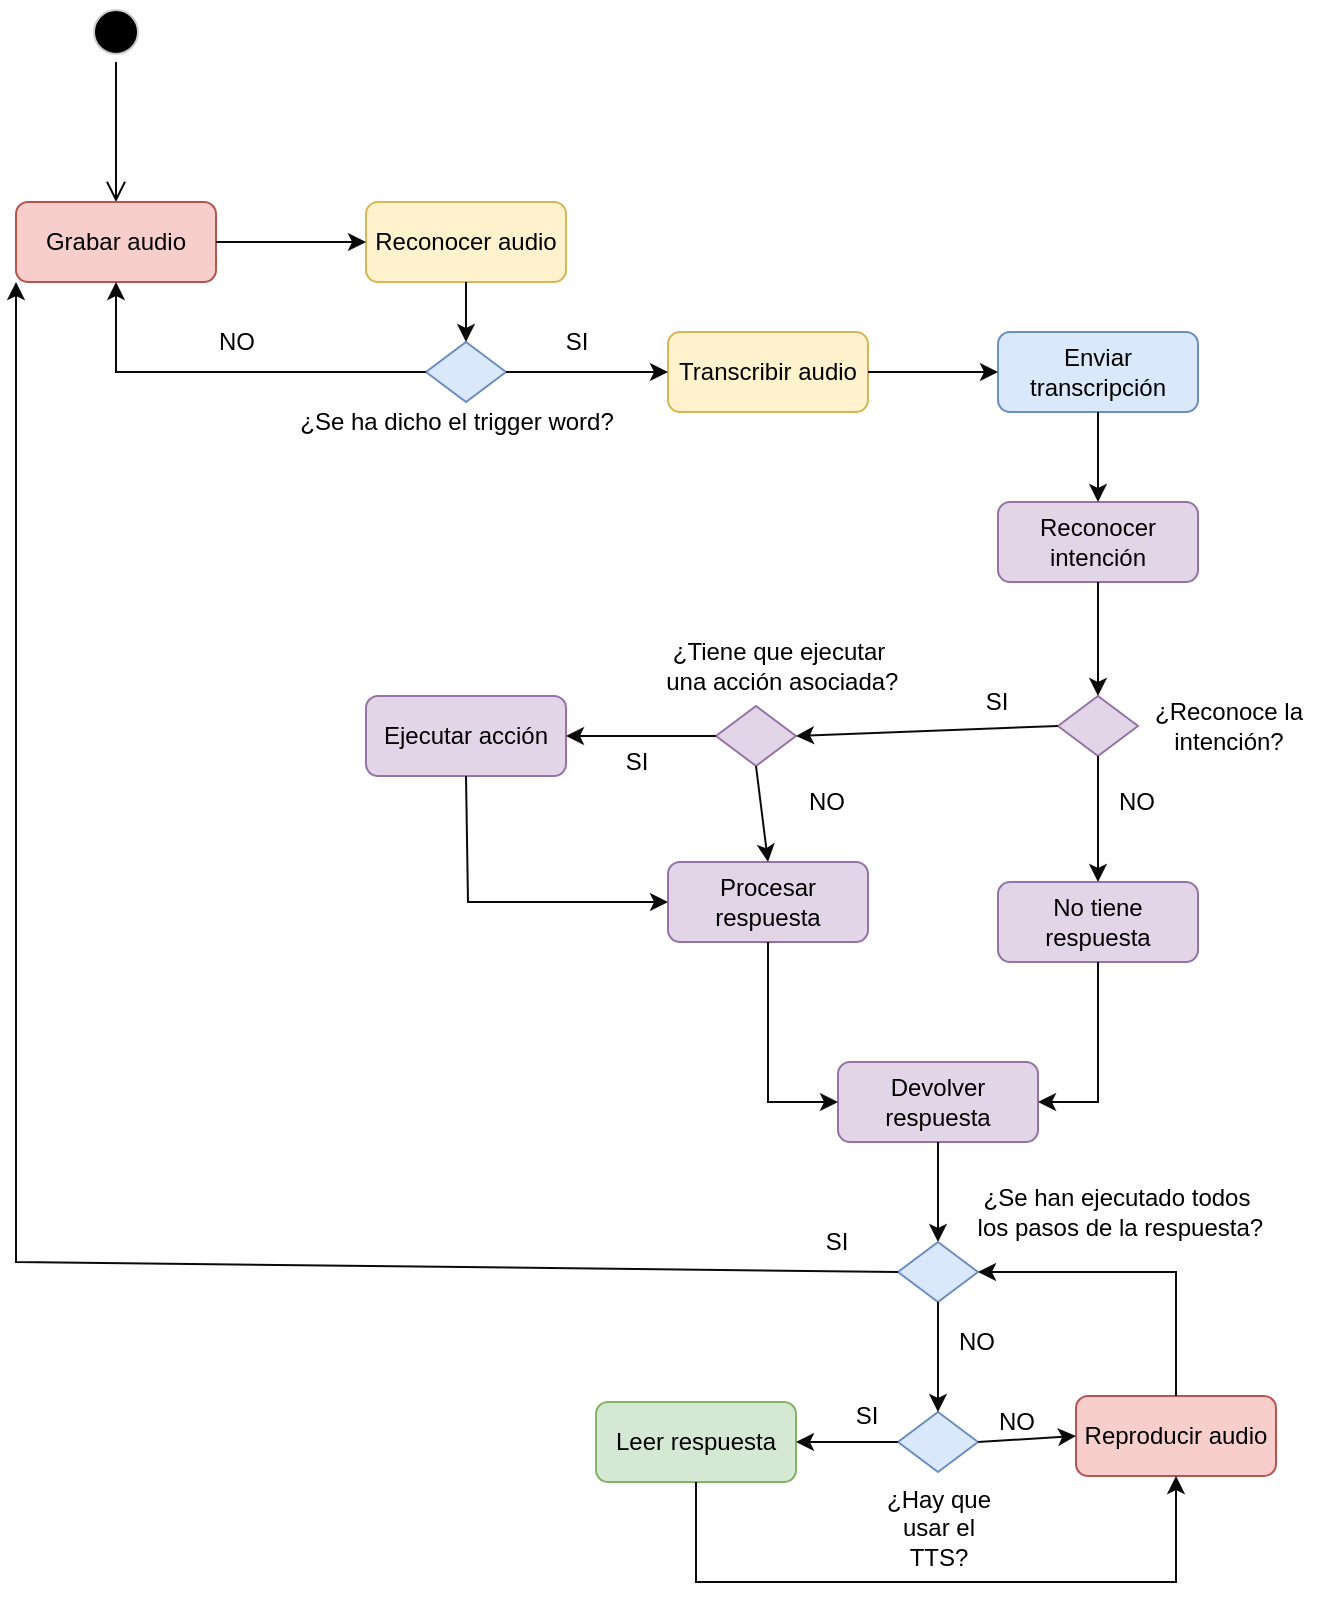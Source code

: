 <mxfile version="17.2.4" type="device"><diagram name="Page-1" id="e7e014a7-5840-1c2e-5031-d8a46d1fe8dd"><mxGraphModel dx="1038" dy="1349" grid="1" gridSize="10" guides="1" tooltips="1" connect="1" arrows="1" fold="1" page="1" pageScale="1" pageWidth="1169" pageHeight="826" background="none" math="0" shadow="0"><root><mxCell id="0"/><mxCell id="1" parent="0"/><mxCell id="mUe-h9iyeMdfzpBmRfXg-41" value="" style="ellipse;html=1;shape=startState;fillColor=#000000;strokeColor=#CCCCCC;" parent="1" vertex="1"><mxGeometry x="115" y="-790" width="30" height="30" as="geometry"/></mxCell><mxCell id="mUe-h9iyeMdfzpBmRfXg-42" value="" style="edgeStyle=orthogonalEdgeStyle;html=1;verticalAlign=bottom;endArrow=open;endSize=8;strokeColor=#0A0A0A;rounded=0;entryX=0.5;entryY=0;entryDx=0;entryDy=0;" parent="1" source="mUe-h9iyeMdfzpBmRfXg-41" target="mUe-h9iyeMdfzpBmRfXg-43" edge="1"><mxGeometry relative="1" as="geometry"><mxPoint x="201" y="-690" as="targetPoint"/></mxGeometry></mxCell><mxCell id="mUe-h9iyeMdfzpBmRfXg-43" value="Grabar audio" style="rounded=1;whiteSpace=wrap;html=1;strokeColor=#b85450;fillColor=#f8cecc;" parent="1" vertex="1"><mxGeometry x="80" y="-690" width="100" height="40" as="geometry"/></mxCell><mxCell id="mUe-h9iyeMdfzpBmRfXg-44" value="Reconocer audio" style="rounded=1;whiteSpace=wrap;html=1;strokeColor=#d6b656;fillColor=#fff2cc;" parent="1" vertex="1"><mxGeometry x="255" y="-690" width="100" height="40" as="geometry"/></mxCell><mxCell id="mUe-h9iyeMdfzpBmRfXg-45" value="" style="endArrow=classic;html=1;rounded=0;strokeColor=#0A0A0A;exitX=1;exitY=0.5;exitDx=0;exitDy=0;entryX=0;entryY=0.5;entryDx=0;entryDy=0;" parent="1" source="mUe-h9iyeMdfzpBmRfXg-43" target="mUe-h9iyeMdfzpBmRfXg-44" edge="1"><mxGeometry width="50" height="50" relative="1" as="geometry"><mxPoint x="270" y="-570" as="sourcePoint"/><mxPoint x="320" y="-620" as="targetPoint"/></mxGeometry></mxCell><mxCell id="mUe-h9iyeMdfzpBmRfXg-46" value="" style="rhombus;whiteSpace=wrap;html=1;fillColor=#dae8fc;strokeColor=#6c8ebf;" parent="1" vertex="1"><mxGeometry x="285" y="-620" width="40" height="30" as="geometry"/></mxCell><mxCell id="mUe-h9iyeMdfzpBmRfXg-47" value="" style="endArrow=classic;html=1;rounded=0;strokeColor=#0A0A0A;exitX=0.5;exitY=1;exitDx=0;exitDy=0;entryX=0.5;entryY=0;entryDx=0;entryDy=0;" parent="1" source="mUe-h9iyeMdfzpBmRfXg-44" target="mUe-h9iyeMdfzpBmRfXg-46" edge="1"><mxGeometry width="50" height="50" relative="1" as="geometry"><mxPoint x="350" y="-510" as="sourcePoint"/><mxPoint x="400" y="-560" as="targetPoint"/></mxGeometry></mxCell><mxCell id="mUe-h9iyeMdfzpBmRfXg-48" value="" style="endArrow=classic;html=1;rounded=0;strokeColor=#0A0A0A;exitX=0;exitY=0.5;exitDx=0;exitDy=0;entryX=0.5;entryY=1;entryDx=0;entryDy=0;" parent="1" source="mUe-h9iyeMdfzpBmRfXg-46" target="mUe-h9iyeMdfzpBmRfXg-43" edge="1"><mxGeometry width="50" height="50" relative="1" as="geometry"><mxPoint x="350" y="-510" as="sourcePoint"/><mxPoint x="400" y="-560" as="targetPoint"/><Array as="points"><mxPoint x="130" y="-605"/></Array></mxGeometry></mxCell><mxCell id="mUe-h9iyeMdfzpBmRfXg-49" value="Transcribir audio" style="rounded=1;whiteSpace=wrap;html=1;strokeColor=#d6b656;fillColor=#fff2cc;" parent="1" vertex="1"><mxGeometry x="406" y="-625" width="100" height="40" as="geometry"/></mxCell><mxCell id="mUe-h9iyeMdfzpBmRfXg-50" value="Enviar transcripción" style="rounded=1;whiteSpace=wrap;html=1;strokeColor=#6c8ebf;fillColor=#dae8fc;" parent="1" vertex="1"><mxGeometry x="571" y="-625" width="100" height="40" as="geometry"/></mxCell><mxCell id="mUe-h9iyeMdfzpBmRfXg-51" value="" style="endArrow=classic;html=1;rounded=0;strokeColor=#0A0A0A;exitX=1;exitY=0.5;exitDx=0;exitDy=0;entryX=0;entryY=0.5;entryDx=0;entryDy=0;" parent="1" source="mUe-h9iyeMdfzpBmRfXg-46" target="mUe-h9iyeMdfzpBmRfXg-49" edge="1"><mxGeometry width="50" height="50" relative="1" as="geometry"><mxPoint x="356" y="-530" as="sourcePoint"/><mxPoint x="406" y="-580" as="targetPoint"/></mxGeometry></mxCell><mxCell id="mUe-h9iyeMdfzpBmRfXg-52" value="" style="endArrow=classic;html=1;rounded=0;strokeColor=#0A0A0A;exitX=1;exitY=0.5;exitDx=0;exitDy=0;entryX=0;entryY=0.5;entryDx=0;entryDy=0;" parent="1" source="mUe-h9iyeMdfzpBmRfXg-49" target="mUe-h9iyeMdfzpBmRfXg-50" edge="1"><mxGeometry width="50" height="50" relative="1" as="geometry"><mxPoint x="546" y="-540" as="sourcePoint"/><mxPoint x="596" y="-590" as="targetPoint"/></mxGeometry></mxCell><mxCell id="mUe-h9iyeMdfzpBmRfXg-53" value="Reconocer intención" style="rounded=1;whiteSpace=wrap;html=1;strokeColor=#9673a6;fillColor=#e1d5e7;" parent="1" vertex="1"><mxGeometry x="571" y="-540" width="100" height="40" as="geometry"/></mxCell><mxCell id="mUe-h9iyeMdfzpBmRfXg-54" value="" style="rhombus;whiteSpace=wrap;html=1;fillColor=#e1d5e7;strokeColor=#9673a6;" parent="1" vertex="1"><mxGeometry x="601" y="-443" width="40" height="30" as="geometry"/></mxCell><mxCell id="mUe-h9iyeMdfzpBmRfXg-56" value="Procesar respuesta" style="rounded=1;whiteSpace=wrap;html=1;strokeColor=#9673a6;fillColor=#e1d5e7;" parent="1" vertex="1"><mxGeometry x="406" y="-360" width="100" height="40" as="geometry"/></mxCell><mxCell id="mUe-h9iyeMdfzpBmRfXg-57" value="No tiene respuesta" style="rounded=1;whiteSpace=wrap;html=1;strokeColor=#9673a6;fillColor=#e1d5e7;" parent="1" vertex="1"><mxGeometry x="571" y="-350" width="100" height="40" as="geometry"/></mxCell><mxCell id="mUe-h9iyeMdfzpBmRfXg-58" value="" style="endArrow=classic;html=1;rounded=0;strokeColor=#0A0A0A;exitX=0.5;exitY=1;exitDx=0;exitDy=0;entryX=0.5;entryY=0;entryDx=0;entryDy=0;" parent="1" source="mUe-h9iyeMdfzpBmRfXg-50" target="mUe-h9iyeMdfzpBmRfXg-53" edge="1"><mxGeometry width="50" height="50" relative="1" as="geometry"><mxPoint x="756" y="-520" as="sourcePoint"/><mxPoint x="806" y="-570" as="targetPoint"/></mxGeometry></mxCell><mxCell id="mUe-h9iyeMdfzpBmRfXg-59" value="" style="endArrow=classic;html=1;rounded=0;strokeColor=#0A0A0A;exitX=0.5;exitY=1;exitDx=0;exitDy=0;entryX=0.5;entryY=0;entryDx=0;entryDy=0;" parent="1" source="mUe-h9iyeMdfzpBmRfXg-53" target="mUe-h9iyeMdfzpBmRfXg-54" edge="1"><mxGeometry width="50" height="50" relative="1" as="geometry"><mxPoint x="716" y="-440" as="sourcePoint"/><mxPoint x="766" y="-490" as="targetPoint"/></mxGeometry></mxCell><mxCell id="mUe-h9iyeMdfzpBmRfXg-61" value="" style="endArrow=classic;html=1;rounded=0;strokeColor=#0A0A0A;exitX=0.5;exitY=1;exitDx=0;exitDy=0;entryX=0.5;entryY=0;entryDx=0;entryDy=0;" parent="1" source="mUe-h9iyeMdfzpBmRfXg-54" target="mUe-h9iyeMdfzpBmRfXg-57" edge="1"><mxGeometry width="50" height="50" relative="1" as="geometry"><mxPoint x="696" y="-300" as="sourcePoint"/><mxPoint x="746" y="-350" as="targetPoint"/></mxGeometry></mxCell><mxCell id="mUe-h9iyeMdfzpBmRfXg-62" value="" style="rhombus;whiteSpace=wrap;html=1;fillColor=#e1d5e7;strokeColor=#9673a6;" parent="1" vertex="1"><mxGeometry x="430" y="-438" width="40" height="30" as="geometry"/></mxCell><mxCell id="mUe-h9iyeMdfzpBmRfXg-63" value="Ejecutar acción" style="rounded=1;whiteSpace=wrap;html=1;strokeColor=#9673a6;fillColor=#e1d5e7;" parent="1" vertex="1"><mxGeometry x="255" y="-443" width="100" height="40" as="geometry"/></mxCell><mxCell id="mUe-h9iyeMdfzpBmRfXg-64" value="" style="endArrow=classic;html=1;rounded=0;strokeColor=#0A0A0A;exitX=0;exitY=0.5;exitDx=0;exitDy=0;entryX=1;entryY=0.5;entryDx=0;entryDy=0;" parent="1" source="mUe-h9iyeMdfzpBmRfXg-54" target="mUe-h9iyeMdfzpBmRfXg-62" edge="1"><mxGeometry width="50" height="50" relative="1" as="geometry"><mxPoint x="536" y="-370" as="sourcePoint"/><mxPoint x="586" y="-420" as="targetPoint"/></mxGeometry></mxCell><mxCell id="mUe-h9iyeMdfzpBmRfXg-65" value="" style="endArrow=classic;html=1;rounded=0;strokeColor=#0A0A0A;exitX=0;exitY=0.5;exitDx=0;exitDy=0;entryX=1;entryY=0.5;entryDx=0;entryDy=0;" parent="1" source="mUe-h9iyeMdfzpBmRfXg-62" target="mUe-h9iyeMdfzpBmRfXg-63" edge="1"><mxGeometry width="50" height="50" relative="1" as="geometry"><mxPoint x="366" y="-350" as="sourcePoint"/><mxPoint x="416" y="-400" as="targetPoint"/></mxGeometry></mxCell><mxCell id="mUe-h9iyeMdfzpBmRfXg-66" value="" style="endArrow=classic;html=1;rounded=0;strokeColor=#0A0A0A;exitX=0.5;exitY=1;exitDx=0;exitDy=0;entryX=0;entryY=0.5;entryDx=0;entryDy=0;" parent="1" source="mUe-h9iyeMdfzpBmRfXg-63" target="mUe-h9iyeMdfzpBmRfXg-56" edge="1"><mxGeometry width="50" height="50" relative="1" as="geometry"><mxPoint x="296" y="-340" as="sourcePoint"/><mxPoint x="346" y="-390" as="targetPoint"/><Array as="points"><mxPoint x="306" y="-340"/></Array></mxGeometry></mxCell><mxCell id="mUe-h9iyeMdfzpBmRfXg-67" value="Devolver respuesta" style="rounded=1;whiteSpace=wrap;html=1;strokeColor=#9673a6;fillColor=#e1d5e7;" parent="1" vertex="1"><mxGeometry x="491" y="-260" width="100" height="40" as="geometry"/></mxCell><mxCell id="mUe-h9iyeMdfzpBmRfXg-68" value="" style="endArrow=classic;html=1;rounded=0;strokeColor=#0A0A0A;exitX=0.5;exitY=1;exitDx=0;exitDy=0;entryX=1;entryY=0.5;entryDx=0;entryDy=0;" parent="1" source="mUe-h9iyeMdfzpBmRfXg-57" target="mUe-h9iyeMdfzpBmRfXg-67" edge="1"><mxGeometry width="50" height="50" relative="1" as="geometry"><mxPoint x="696" y="-200" as="sourcePoint"/><mxPoint x="746" y="-250" as="targetPoint"/><Array as="points"><mxPoint x="621" y="-240"/></Array></mxGeometry></mxCell><mxCell id="mUe-h9iyeMdfzpBmRfXg-69" value="" style="endArrow=classic;html=1;rounded=0;strokeColor=#0A0A0A;exitX=0.5;exitY=1;exitDx=0;exitDy=0;entryX=0;entryY=0.5;entryDx=0;entryDy=0;" parent="1" source="mUe-h9iyeMdfzpBmRfXg-56" target="mUe-h9iyeMdfzpBmRfXg-67" edge="1"><mxGeometry width="50" height="50" relative="1" as="geometry"><mxPoint x="426" y="-230" as="sourcePoint"/><mxPoint x="476" y="-280" as="targetPoint"/><Array as="points"><mxPoint x="456" y="-240"/></Array></mxGeometry></mxCell><mxCell id="mUe-h9iyeMdfzpBmRfXg-71" value="" style="endArrow=classic;html=1;rounded=0;strokeColor=#0A0A0A;exitX=0.5;exitY=1;exitDx=0;exitDy=0;entryX=0.5;entryY=0;entryDx=0;entryDy=0;" parent="1" source="mUe-h9iyeMdfzpBmRfXg-67" edge="1"><mxGeometry width="50" height="50" relative="1" as="geometry"><mxPoint x="586" y="-160" as="sourcePoint"/><mxPoint x="541" y="-170" as="targetPoint"/></mxGeometry></mxCell><mxCell id="mUe-h9iyeMdfzpBmRfXg-72" value="Leer respuesta" style="rounded=1;whiteSpace=wrap;html=1;strokeColor=#82b366;fillColor=#d5e8d4;" parent="1" vertex="1"><mxGeometry x="370" y="-90" width="100" height="40" as="geometry"/></mxCell><mxCell id="mUe-h9iyeMdfzpBmRfXg-73" value="Reproducir audio" style="rounded=1;whiteSpace=wrap;html=1;strokeColor=#b85450;fillColor=#f8cecc;" parent="1" vertex="1"><mxGeometry x="610" y="-93" width="100" height="40" as="geometry"/></mxCell><mxCell id="mUe-h9iyeMdfzpBmRfXg-74" value="" style="rhombus;whiteSpace=wrap;html=1;fillColor=#dae8fc;strokeColor=#6c8ebf;" parent="1" vertex="1"><mxGeometry x="521" y="-170" width="40" height="30" as="geometry"/></mxCell><mxCell id="mUe-h9iyeMdfzpBmRfXg-76" value="" style="rhombus;whiteSpace=wrap;html=1;fillColor=#dae8fc;strokeColor=#6c8ebf;" parent="1" vertex="1"><mxGeometry x="521" y="-85" width="40" height="30" as="geometry"/></mxCell><mxCell id="mUe-h9iyeMdfzpBmRfXg-77" value="" style="endArrow=classic;html=1;rounded=0;strokeColor=#0A0A0A;exitX=1;exitY=0.5;exitDx=0;exitDy=0;entryX=0;entryY=0.5;entryDx=0;entryDy=0;" parent="1" source="mUe-h9iyeMdfzpBmRfXg-76" target="mUe-h9iyeMdfzpBmRfXg-73" edge="1"><mxGeometry width="50" height="50" relative="1" as="geometry"><mxPoint x="580" y="10" as="sourcePoint"/><mxPoint x="630" y="-40" as="targetPoint"/></mxGeometry></mxCell><mxCell id="mUe-h9iyeMdfzpBmRfXg-78" value="" style="endArrow=classic;html=1;rounded=0;strokeColor=#0A0A0A;exitX=0;exitY=0.5;exitDx=0;exitDy=0;entryX=1;entryY=0.5;entryDx=0;entryDy=0;" parent="1" source="mUe-h9iyeMdfzpBmRfXg-76" target="mUe-h9iyeMdfzpBmRfXg-72" edge="1"><mxGeometry width="50" height="50" relative="1" as="geometry"><mxPoint x="290" y="-90" as="sourcePoint"/><mxPoint x="340" y="-140" as="targetPoint"/></mxGeometry></mxCell><mxCell id="mUe-h9iyeMdfzpBmRfXg-79" value="" style="endArrow=classic;html=1;rounded=0;strokeColor=#0A0A0A;exitX=0.5;exitY=1;exitDx=0;exitDy=0;entryX=0.5;entryY=0;entryDx=0;entryDy=0;" parent="1" source="mUe-h9iyeMdfzpBmRfXg-74" target="mUe-h9iyeMdfzpBmRfXg-76" edge="1"><mxGeometry width="50" height="50" relative="1" as="geometry"><mxPoint x="570" y="-110" as="sourcePoint"/><mxPoint x="620" y="-160" as="targetPoint"/></mxGeometry></mxCell><mxCell id="mUe-h9iyeMdfzpBmRfXg-80" value="" style="endArrow=classic;html=1;rounded=0;strokeColor=#0A0A0A;exitX=0.5;exitY=0;exitDx=0;exitDy=0;entryX=1;entryY=0.5;entryDx=0;entryDy=0;" parent="1" source="mUe-h9iyeMdfzpBmRfXg-73" target="mUe-h9iyeMdfzpBmRfXg-74" edge="1"><mxGeometry width="50" height="50" relative="1" as="geometry"><mxPoint x="720" y="-100" as="sourcePoint"/><mxPoint x="770" y="-150" as="targetPoint"/><Array as="points"><mxPoint x="660" y="-155"/></Array></mxGeometry></mxCell><mxCell id="mUe-h9iyeMdfzpBmRfXg-83" value="" style="endArrow=classic;html=1;rounded=0;strokeColor=#0A0A0A;exitX=0;exitY=0.5;exitDx=0;exitDy=0;entryX=0;entryY=1;entryDx=0;entryDy=0;" parent="1" source="mUe-h9iyeMdfzpBmRfXg-74" target="mUe-h9iyeMdfzpBmRfXg-43" edge="1"><mxGeometry width="50" height="50" relative="1" as="geometry"><mxPoint x="90" y="-340" as="sourcePoint"/><mxPoint x="140" y="-390" as="targetPoint"/><Array as="points"><mxPoint x="80" y="-160"/></Array></mxGeometry></mxCell><mxCell id="mUe-h9iyeMdfzpBmRfXg-84" value="" style="endArrow=classic;html=1;rounded=0;strokeColor=#0A0A0A;exitX=0.5;exitY=1;exitDx=0;exitDy=0;entryX=0.5;entryY=1;entryDx=0;entryDy=0;" parent="1" source="mUe-h9iyeMdfzpBmRfXg-72" target="mUe-h9iyeMdfzpBmRfXg-73" edge="1"><mxGeometry width="50" height="50" relative="1" as="geometry"><mxPoint x="470" y="-10" as="sourcePoint"/><mxPoint x="520" y="-60" as="targetPoint"/><Array as="points"><mxPoint x="420"/><mxPoint x="660"/></Array></mxGeometry></mxCell><mxCell id="mUe-h9iyeMdfzpBmRfXg-85" value="¿Se ha dicho el trigger word?" style="text;html=1;align=center;verticalAlign=middle;resizable=0;points=[];autosize=1;strokeColor=none;fillColor=none;" parent="1" vertex="1"><mxGeometry x="215" y="-590" width="170" height="20" as="geometry"/></mxCell><mxCell id="mUe-h9iyeMdfzpBmRfXg-86" value="SI" style="text;html=1;align=center;verticalAlign=middle;resizable=0;points=[];autosize=1;strokeColor=none;fillColor=none;" parent="1" vertex="1"><mxGeometry x="345" y="-630" width="30" height="20" as="geometry"/></mxCell><mxCell id="mUe-h9iyeMdfzpBmRfXg-87" value="NO" style="text;html=1;align=center;verticalAlign=middle;resizable=0;points=[];autosize=1;strokeColor=none;fillColor=none;" parent="1" vertex="1"><mxGeometry x="175" y="-630" width="30" height="20" as="geometry"/></mxCell><mxCell id="mUe-h9iyeMdfzpBmRfXg-88" value="&lt;div&gt;¿Reconoce la &lt;br&gt;&lt;/div&gt;&lt;div&gt;intención?&lt;/div&gt;" style="text;html=1;align=center;verticalAlign=middle;resizable=0;points=[];autosize=1;strokeColor=none;fillColor=none;" parent="1" vertex="1"><mxGeometry x="641" y="-443" width="90" height="30" as="geometry"/></mxCell><mxCell id="mUe-h9iyeMdfzpBmRfXg-89" value="&lt;div&gt;¿Tiene que ejecutar&lt;/div&gt;&lt;div&gt;&amp;nbsp;una acción asociada?&lt;/div&gt;" style="text;html=1;align=center;verticalAlign=middle;resizable=0;points=[];autosize=1;strokeColor=none;fillColor=none;" parent="1" vertex="1"><mxGeometry x="396" y="-473" width="130" height="30" as="geometry"/></mxCell><mxCell id="mUe-h9iyeMdfzpBmRfXg-90" value="" style="endArrow=classic;html=1;rounded=0;strokeColor=#0A0A0A;exitX=0.5;exitY=1;exitDx=0;exitDy=0;entryX=0.5;entryY=0;entryDx=0;entryDy=0;" parent="1" source="mUe-h9iyeMdfzpBmRfXg-62" target="mUe-h9iyeMdfzpBmRfXg-56" edge="1"><mxGeometry width="50" height="50" relative="1" as="geometry"><mxPoint x="440.0" y="-413" as="sourcePoint"/><mxPoint x="365.0" y="-413" as="targetPoint"/></mxGeometry></mxCell><mxCell id="mUe-h9iyeMdfzpBmRfXg-91" value="SI" style="text;html=1;align=center;verticalAlign=middle;resizable=0;points=[];autosize=1;strokeColor=none;fillColor=none;" parent="1" vertex="1"><mxGeometry x="375" y="-420" width="30" height="20" as="geometry"/></mxCell><mxCell id="mUe-h9iyeMdfzpBmRfXg-92" value="NO" style="text;html=1;align=center;verticalAlign=middle;resizable=0;points=[];autosize=1;strokeColor=none;fillColor=none;" parent="1" vertex="1"><mxGeometry x="470" y="-400" width="30" height="20" as="geometry"/></mxCell><mxCell id="mUe-h9iyeMdfzpBmRfXg-93" value="SI" style="text;html=1;align=center;verticalAlign=middle;resizable=0;points=[];autosize=1;strokeColor=none;fillColor=none;" parent="1" vertex="1"><mxGeometry x="555" y="-450" width="30" height="20" as="geometry"/></mxCell><mxCell id="mUe-h9iyeMdfzpBmRfXg-94" value="NO" style="text;html=1;align=center;verticalAlign=middle;resizable=0;points=[];autosize=1;strokeColor=none;fillColor=none;" parent="1" vertex="1"><mxGeometry x="625" y="-400" width="30" height="20" as="geometry"/></mxCell><mxCell id="mUe-h9iyeMdfzpBmRfXg-95" value="&lt;div&gt;¿Se han ejecutado todos&lt;/div&gt;&lt;div&gt;&amp;nbsp;los pasos de la respuesta?&lt;/div&gt;" style="text;html=1;align=center;verticalAlign=middle;resizable=0;points=[];autosize=1;strokeColor=none;fillColor=none;" parent="1" vertex="1"><mxGeometry x="550" y="-200" width="160" height="30" as="geometry"/></mxCell><mxCell id="mUe-h9iyeMdfzpBmRfXg-96" value="NO" style="text;html=1;align=center;verticalAlign=middle;resizable=0;points=[];autosize=1;strokeColor=none;fillColor=none;" parent="1" vertex="1"><mxGeometry x="545" y="-130" width="30" height="20" as="geometry"/></mxCell><mxCell id="mUe-h9iyeMdfzpBmRfXg-97" value="SI" style="text;html=1;align=center;verticalAlign=middle;resizable=0;points=[];autosize=1;strokeColor=none;fillColor=none;" parent="1" vertex="1"><mxGeometry x="475" y="-180" width="30" height="20" as="geometry"/></mxCell><mxCell id="mUe-h9iyeMdfzpBmRfXg-98" value="¿Hay que usar el TTS?" style="text;html=1;strokeColor=none;fillColor=none;align=center;verticalAlign=middle;whiteSpace=wrap;rounded=0;" parent="1" vertex="1"><mxGeometry x="513.5" y="-40" width="55" height="25" as="geometry"/></mxCell><mxCell id="mUe-h9iyeMdfzpBmRfXg-99" value="SI" style="text;html=1;align=center;verticalAlign=middle;resizable=0;points=[];autosize=1;strokeColor=none;fillColor=none;" parent="1" vertex="1"><mxGeometry x="490" y="-93" width="30" height="20" as="geometry"/></mxCell><mxCell id="mUe-h9iyeMdfzpBmRfXg-100" value="NO" style="text;html=1;align=center;verticalAlign=middle;resizable=0;points=[];autosize=1;strokeColor=none;fillColor=none;" parent="1" vertex="1"><mxGeometry x="565" y="-90" width="30" height="20" as="geometry"/></mxCell></root></mxGraphModel></diagram></mxfile>